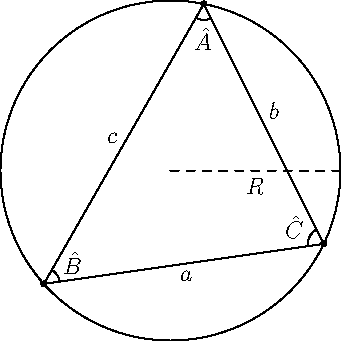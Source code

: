 // Law of Sines states that
// let ABC be a triangle and
// let R be semiradius of circumcircle
// AB / sinC = AC / sinB = BC / sinA = 2R


import geometry;


// Define points for triangle
point A = (80.0, 140.0),
	B = (0.0, 0.0),
	C = (140.0, 20.0);


// Define and draw main triangle
triangle maintrig = triangle(A, B, C);
draw(maintrig);


// Get and draw circumcircle
circle circumcircle = circle(maintrig);
draw(circumcircle);


// Get a point on circumcirle and draw semiradius
point P = point(circumcircle, 0);
point O = circumcenter(maintrig);
draw(O--P, dashed);


// Label segments, mark points and angles accordingly
label("$a$", B--C);
label("$b$", A--C, NE);
label("$c$", A--B);
label("$R$", O--P);

dot(A);
dot(B);
dot(C);

markangle("$\hat{A}$", B, A, C, radius=8);
markangle("$\hat{B}$", C, B, A, radius=8);
markangle("$\hat{C}$", A, C, B, radius=8);
